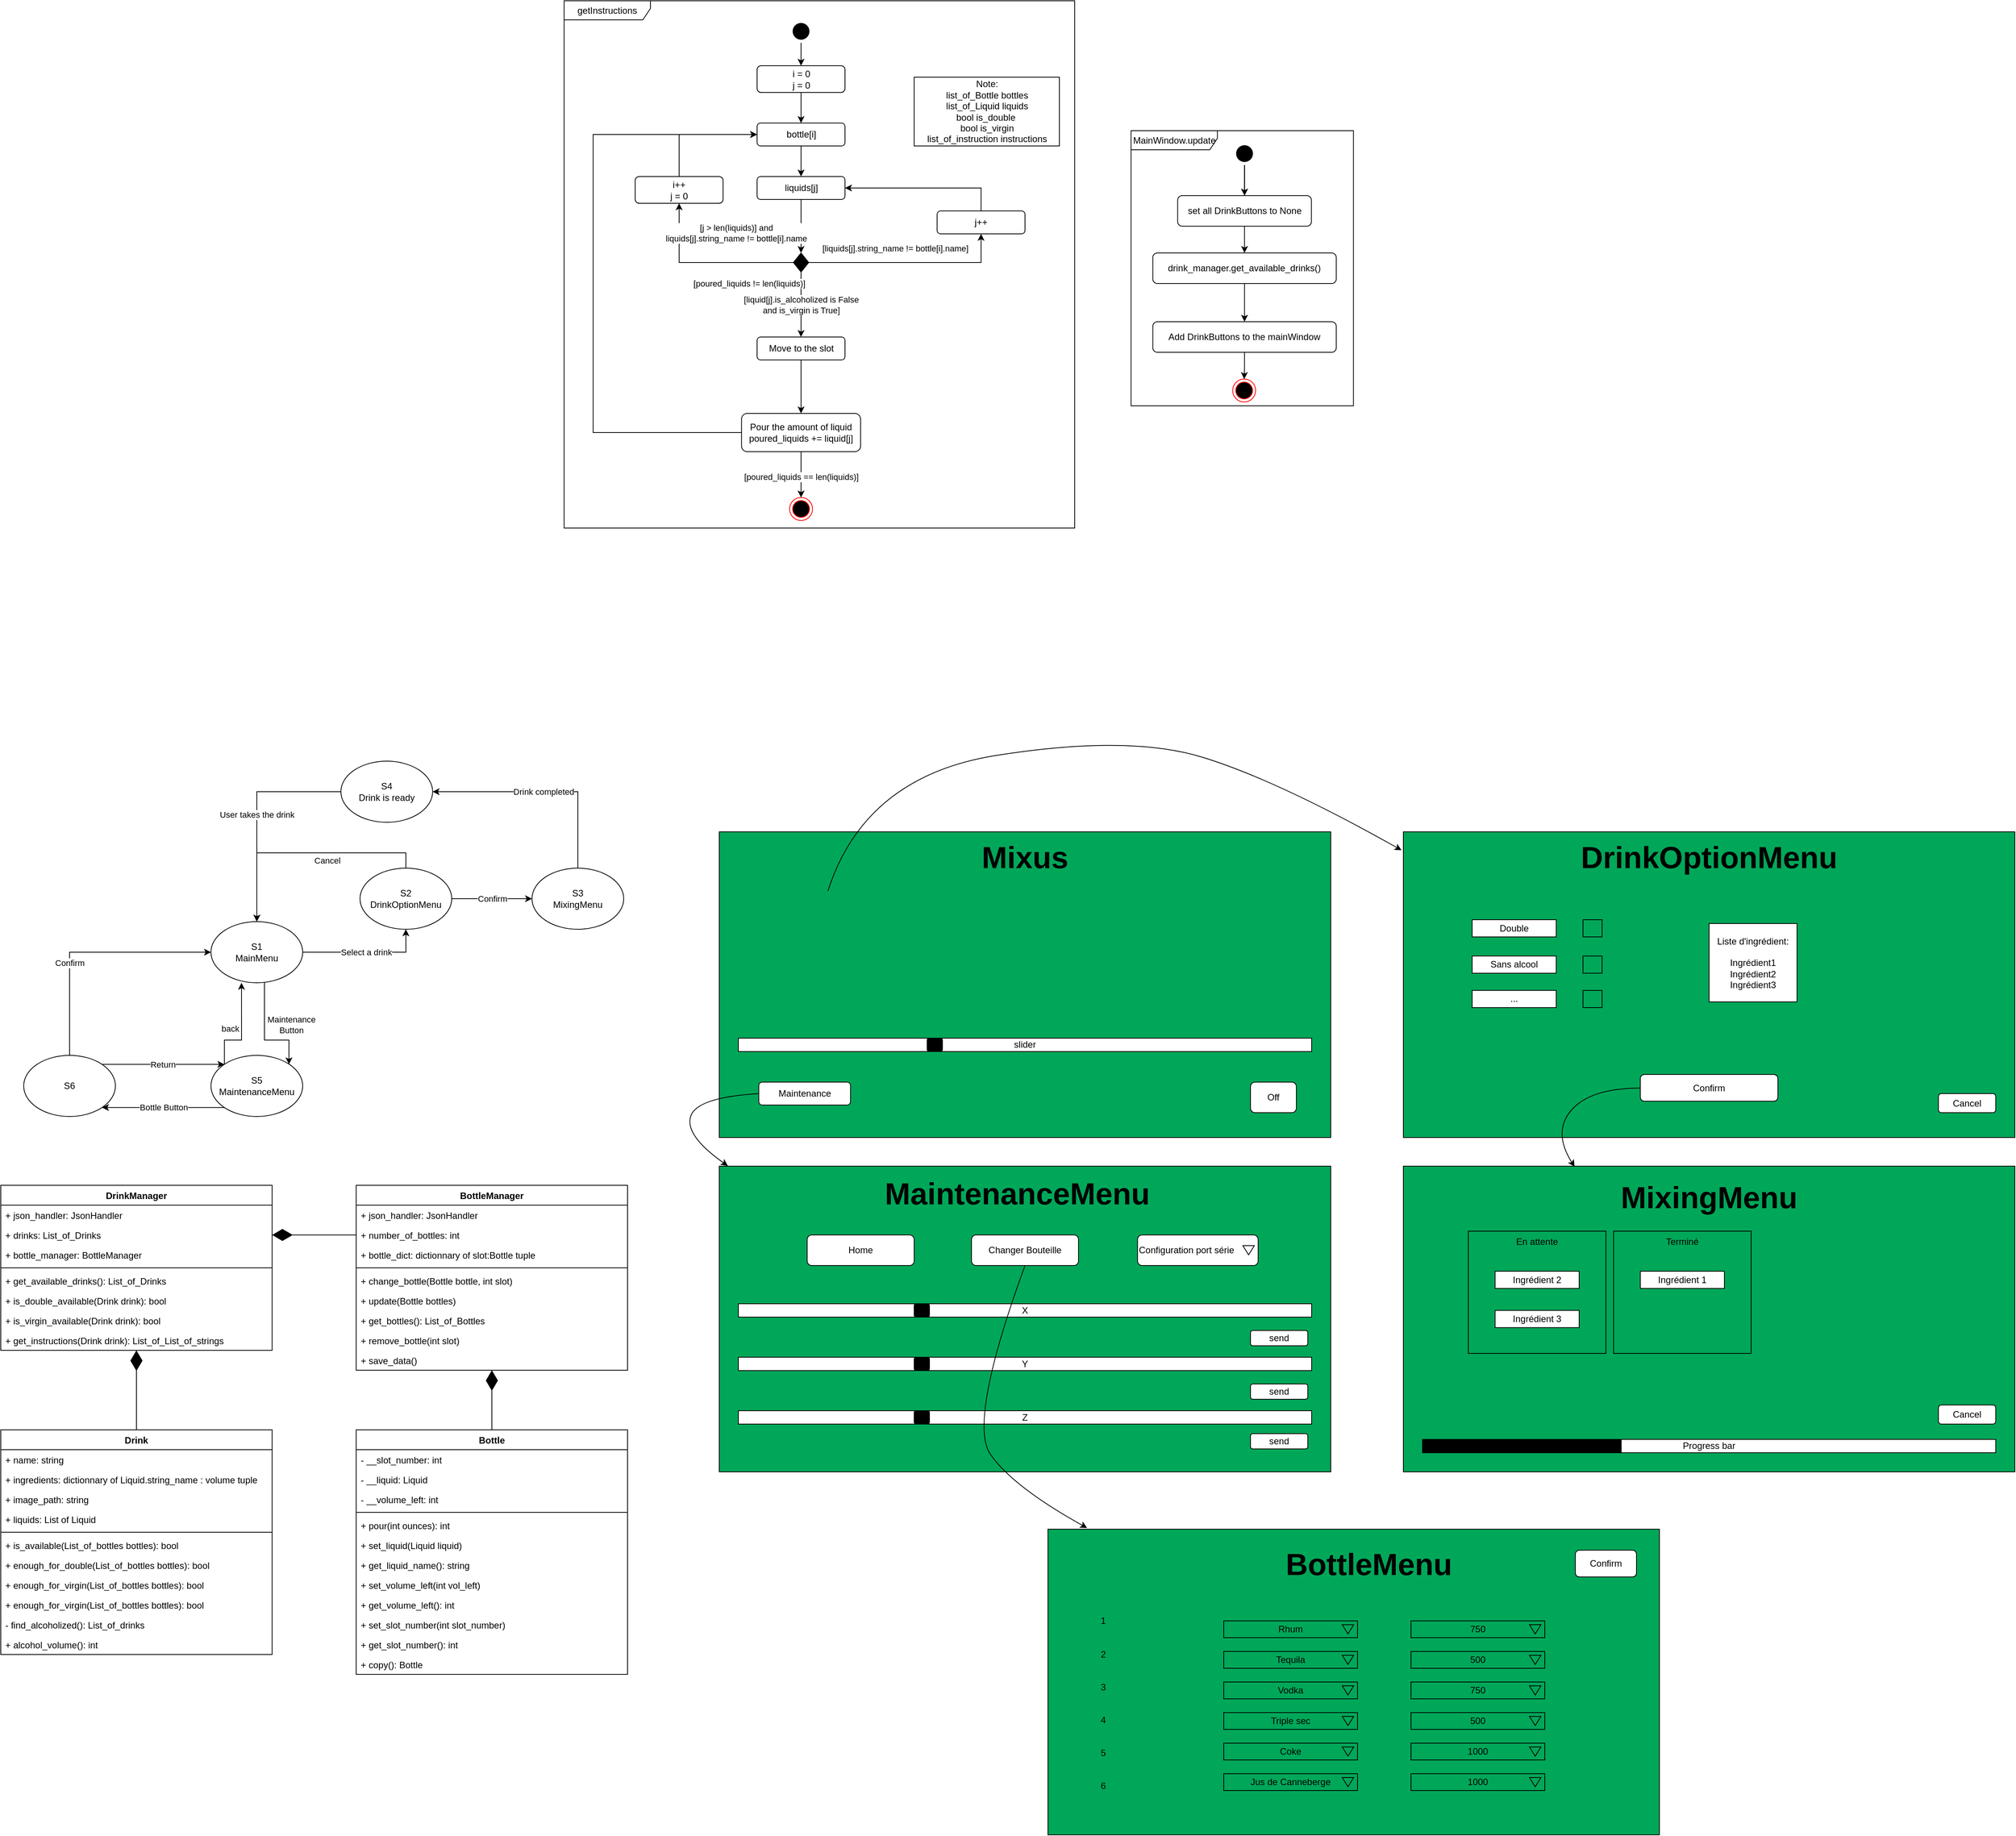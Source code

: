 <mxfile version="14.1.8" type="device"><diagram id="DdjFCeMAp3rV9bi4QvqV" name="Page-1"><mxGraphModel dx="985" dy="1538" grid="1" gridSize="5" guides="1" tooltips="1" connect="1" arrows="1" fold="1" page="0" pageScale="1" pageWidth="827" pageHeight="1169" math="0" shadow="0"><root><mxCell id="0"/><mxCell id="1" parent="0"/><mxCell id="xV2W7lG8028SIyx-hJ3K-1" value="MainWindow.update" style="shape=umlFrame;whiteSpace=wrap;html=1;fillColor=#FFFFFF;width=113;height=25;" parent="1" vertex="1"><mxGeometry x="1233.71" y="-705" width="291" height="360" as="geometry"/></mxCell><mxCell id="XocO_iuWVA6GOnWeaHTa-4" value="Select a drink" style="edgeStyle=orthogonalEdgeStyle;rounded=0;orthogonalLoop=1;jettySize=auto;html=1;entryX=0.5;entryY=1;entryDx=0;entryDy=0;" parent="1" source="XocO_iuWVA6GOnWeaHTa-2" target="XocO_iuWVA6GOnWeaHTa-3" edge="1"><mxGeometry relative="1" as="geometry"/></mxCell><mxCell id="XocO_iuWVA6GOnWeaHTa-13" value="Maintenance&lt;br&gt;Button" style="edgeStyle=orthogonalEdgeStyle;rounded=0;orthogonalLoop=1;jettySize=auto;html=1;entryX=1;entryY=0;entryDx=0;entryDy=0;" parent="1" source="XocO_iuWVA6GOnWeaHTa-2" target="XocO_iuWVA6GOnWeaHTa-12" edge="1"><mxGeometry x="0.54" y="20" relative="1" as="geometry"><mxPoint x="-17" y="-20" as="offset"/><Array as="points"><mxPoint x="100" y="485"/><mxPoint x="132" y="485"/><mxPoint x="132" y="517"/></Array></mxGeometry></mxCell><mxCell id="XocO_iuWVA6GOnWeaHTa-2" value="S1&lt;br&gt;MainMenu" style="ellipse;whiteSpace=wrap;html=1;" parent="1" vertex="1"><mxGeometry x="30" y="330" width="120" height="80" as="geometry"/></mxCell><mxCell id="XocO_iuWVA6GOnWeaHTa-6" value="Cancel" style="edgeStyle=orthogonalEdgeStyle;rounded=0;orthogonalLoop=1;jettySize=auto;html=1;exitX=0.5;exitY=0;exitDx=0;exitDy=0;entryX=0.5;entryY=0;entryDx=0;entryDy=0;" parent="1" source="XocO_iuWVA6GOnWeaHTa-3" target="XocO_iuWVA6GOnWeaHTa-2" edge="1"><mxGeometry x="-0.189" y="10" relative="1" as="geometry"><mxPoint x="480" y="130" as="targetPoint"/><mxPoint as="offset"/></mxGeometry></mxCell><mxCell id="XocO_iuWVA6GOnWeaHTa-8" value="Confirm" style="edgeStyle=orthogonalEdgeStyle;rounded=0;orthogonalLoop=1;jettySize=auto;html=1;entryX=0;entryY=0.5;entryDx=0;entryDy=0;" parent="1" source="XocO_iuWVA6GOnWeaHTa-3" target="XocO_iuWVA6GOnWeaHTa-7" edge="1"><mxGeometry relative="1" as="geometry"/></mxCell><mxCell id="XocO_iuWVA6GOnWeaHTa-3" value="S2&lt;br&gt;DrinkOptionMenu" style="ellipse;whiteSpace=wrap;html=1;" parent="1" vertex="1"><mxGeometry x="225" y="260" width="120" height="80" as="geometry"/></mxCell><mxCell id="XocO_iuWVA6GOnWeaHTa-11" value="Drink completed" style="edgeStyle=orthogonalEdgeStyle;rounded=0;orthogonalLoop=1;jettySize=auto;html=1;entryX=1;entryY=0.5;entryDx=0;entryDy=0;exitX=0.5;exitY=0;exitDx=0;exitDy=0;" parent="1" source="XocO_iuWVA6GOnWeaHTa-7" target="XocO_iuWVA6GOnWeaHTa-10" edge="1"><mxGeometry relative="1" as="geometry"/></mxCell><mxCell id="XocO_iuWVA6GOnWeaHTa-7" value="S3&lt;br&gt;MixingMenu" style="ellipse;whiteSpace=wrap;html=1;" parent="1" vertex="1"><mxGeometry x="450" y="260" width="120" height="80" as="geometry"/></mxCell><mxCell id="XocO_iuWVA6GOnWeaHTa-14" value="User takes the drink" style="edgeStyle=orthogonalEdgeStyle;rounded=0;orthogonalLoop=1;jettySize=auto;html=1;entryX=0.5;entryY=0;entryDx=0;entryDy=0;" parent="1" source="XocO_iuWVA6GOnWeaHTa-10" target="XocO_iuWVA6GOnWeaHTa-2" edge="1"><mxGeometry relative="1" as="geometry"/></mxCell><mxCell id="XocO_iuWVA6GOnWeaHTa-10" value="S4&lt;br&gt;Drink is ready" style="ellipse;whiteSpace=wrap;html=1;" parent="1" vertex="1"><mxGeometry x="200" y="120" width="120" height="80" as="geometry"/></mxCell><mxCell id="Gi8l3snkWx3Z7n_YmUuE-4" value="back" style="edgeStyle=orthogonalEdgeStyle;rounded=0;orthogonalLoop=1;jettySize=auto;html=1;entryX=0.333;entryY=1;entryDx=0;entryDy=0;entryPerimeter=0;exitX=0;exitY=0;exitDx=0;exitDy=0;" parent="1" source="XocO_iuWVA6GOnWeaHTa-12" target="XocO_iuWVA6GOnWeaHTa-2" edge="1"><mxGeometry x="0.071" y="15" relative="1" as="geometry"><Array as="points"><mxPoint x="48" y="485"/><mxPoint x="70" y="485"/></Array><mxPoint as="offset"/></mxGeometry></mxCell><mxCell id="J68bdyxnM7h4bz6V5xaD-9" value="Bottle Button" style="edgeStyle=orthogonalEdgeStyle;rounded=0;orthogonalLoop=1;jettySize=auto;html=1;exitX=0;exitY=1;exitDx=0;exitDy=0;entryX=1;entryY=1;entryDx=0;entryDy=0;" parent="1" source="XocO_iuWVA6GOnWeaHTa-12" target="J68bdyxnM7h4bz6V5xaD-8" edge="1"><mxGeometry relative="1" as="geometry"/></mxCell><mxCell id="XocO_iuWVA6GOnWeaHTa-12" value="S5&lt;br&gt;MaintenanceMenu" style="ellipse;whiteSpace=wrap;html=1;" parent="1" vertex="1"><mxGeometry x="30" y="505" width="120" height="80" as="geometry"/></mxCell><mxCell id="Gi8l3snkWx3Z7n_YmUuE-7" value="" style="rounded=0;whiteSpace=wrap;html=1;labelBackgroundColor=#01A759;fillColor=#01A759;" parent="1" vertex="1"><mxGeometry x="695" y="212.5" width="800" height="400" as="geometry"/></mxCell><mxCell id="Gi8l3snkWx3Z7n_YmUuE-9" value="slider" style="rounded=0;whiteSpace=wrap;html=1;" parent="1" vertex="1"><mxGeometry x="720" y="482.5" width="750" height="17.5" as="geometry"/></mxCell><mxCell id="Gi8l3snkWx3Z7n_YmUuE-17" value="Maintenance&lt;span style=&quot;color: rgba(0 , 0 , 0 , 0) ; font-family: monospace ; font-size: 0px&quot;&gt;%3CmxGraphModel%3E%3Croot%3E%3CmxCell%20id%3D%220%22%2F%3E%3CmxCell%20id%3D%221%22%20parent%3D%220%22%2F%3E%3CmxCell%20id%3D%222%22%20value%3D%22drink1%22%20style%3D%22rounded%3D1%3BwhiteSpace%3Dwrap%3Bhtml%3D1%3B%22%20vertex%3D%221%22%20parent%3D%221%22%3E%3CmxGeometry%20x%3D%22980%22%20y%3D%22330%22%20width%3D%22140%22%20height%3D%2280%22%20as%3D%22geometry%22%2F%3E%3C%2FmxCell%3E%3C%2Froot%3E%3C%2FmxGraphModel%3E&lt;/span&gt;" style="rounded=1;whiteSpace=wrap;html=1;" parent="1" vertex="1"><mxGeometry x="746.72" y="540" width="120" height="30" as="geometry"/></mxCell><mxCell id="Gi8l3snkWx3Z7n_YmUuE-18" value="Off" style="rounded=1;whiteSpace=wrap;html=1;" parent="1" vertex="1"><mxGeometry x="1390" y="540" width="60" height="40" as="geometry"/></mxCell><mxCell id="Gi8l3snkWx3Z7n_YmUuE-21" value="Mixus" style="text;html=1;strokeColor=none;fillColor=none;align=center;verticalAlign=middle;whiteSpace=wrap;rounded=0;strokeWidth=1;fontSize=40;fontStyle=1" parent="1" vertex="1"><mxGeometry x="830" y="220" width="530" height="50" as="geometry"/></mxCell><mxCell id="Gi8l3snkWx3Z7n_YmUuE-26" value="" style="shape=image;verticalLabelPosition=bottom;labelBackgroundColor=#ffffff;verticalAlign=top;aspect=fixed;imageAspect=0;image=https://freepngimg.com/thumb/drinks/1-2-drink-png-12.png;" parent="1" vertex="1"><mxGeometry x="753.28" y="290" width="113.44" height="170" as="geometry"/></mxCell><mxCell id="Gi8l3snkWx3Z7n_YmUuE-33" value="" style="shape=image;verticalLabelPosition=bottom;labelBackgroundColor=#ffffff;verticalAlign=top;aspect=fixed;imageAspect=0;image=https://i.pinimg.com/originals/99/38/69/99386945bb7208f7a14faf4ddf5083be.png;" parent="1" vertex="1"><mxGeometry x="1345" y="302.95" width="69" height="144.1" as="geometry"/></mxCell><mxCell id="Gi8l3snkWx3Z7n_YmUuE-34" value="" style="rounded=1;whiteSpace=wrap;html=1;labelBackgroundColor=#ffffff;strokeWidth=1;gradientColor=none;fontSize=40;fillColor=#000000;" parent="1" vertex="1"><mxGeometry x="967" y="482.5" width="20" height="17.5" as="geometry"/></mxCell><mxCell id="Gi8l3snkWx3Z7n_YmUuE-35" value="" style="rounded=0;whiteSpace=wrap;html=1;labelBackgroundColor=#01A759;fillColor=#01A759;" parent="1" vertex="1"><mxGeometry x="695" y="650" width="800" height="400" as="geometry"/></mxCell><mxCell id="Gi8l3snkWx3Z7n_YmUuE-38" value="MaintenanceMenu" style="text;html=1;strokeColor=none;fillColor=none;align=center;verticalAlign=middle;whiteSpace=wrap;rounded=0;strokeWidth=1;fontSize=40;fontStyle=1" parent="1" vertex="1"><mxGeometry x="820" y="660" width="530" height="50" as="geometry"/></mxCell><mxCell id="Gi8l3snkWx3Z7n_YmUuE-40" value="Home" style="rounded=1;whiteSpace=wrap;html=1;" parent="1" vertex="1"><mxGeometry x="810" y="740" width="140" height="40" as="geometry"/></mxCell><mxCell id="Gi8l3snkWx3Z7n_YmUuE-41" value="X" style="rounded=0;whiteSpace=wrap;html=1;" parent="1" vertex="1"><mxGeometry x="720" y="830" width="750" height="17.5" as="geometry"/></mxCell><mxCell id="Gi8l3snkWx3Z7n_YmUuE-42" value="" style="rounded=1;whiteSpace=wrap;html=1;labelBackgroundColor=#ffffff;strokeWidth=1;gradientColor=none;fontSize=40;fillColor=#000000;" parent="1" vertex="1"><mxGeometry x="950" y="830" width="20" height="17.5" as="geometry"/></mxCell><mxCell id="Gi8l3snkWx3Z7n_YmUuE-43" value="Y" style="rounded=0;whiteSpace=wrap;html=1;" parent="1" vertex="1"><mxGeometry x="720" y="900" width="750" height="17.5" as="geometry"/></mxCell><mxCell id="Gi8l3snkWx3Z7n_YmUuE-44" value="" style="rounded=1;whiteSpace=wrap;html=1;labelBackgroundColor=#ffffff;strokeWidth=1;gradientColor=none;fontSize=40;fillColor=#000000;" parent="1" vertex="1"><mxGeometry x="950" y="900" width="20" height="17.5" as="geometry"/></mxCell><mxCell id="Gi8l3snkWx3Z7n_YmUuE-45" value="Z" style="rounded=0;whiteSpace=wrap;html=1;" parent="1" vertex="1"><mxGeometry x="720" y="970" width="750" height="17.5" as="geometry"/></mxCell><mxCell id="Gi8l3snkWx3Z7n_YmUuE-46" value="" style="rounded=1;whiteSpace=wrap;html=1;labelBackgroundColor=#ffffff;strokeWidth=1;gradientColor=none;fontSize=40;fillColor=#000000;" parent="1" vertex="1"><mxGeometry x="950" y="970" width="20" height="17.5" as="geometry"/></mxCell><mxCell id="Gi8l3snkWx3Z7n_YmUuE-47" value="send" style="rounded=1;whiteSpace=wrap;html=1;" parent="1" vertex="1"><mxGeometry x="1390" y="1000" width="75" height="20" as="geometry"/></mxCell><mxCell id="Gi8l3snkWx3Z7n_YmUuE-51" value="" style="shape=image;verticalLabelPosition=bottom;labelBackgroundColor=#ffffff;verticalAlign=top;aspect=fixed;imageAspect=0;image=https://image.flaticon.com/icons/png/512/0/340.png;" parent="1" vertex="1"><mxGeometry x="720" y="665" width="40" height="40" as="geometry"/></mxCell><mxCell id="Gi8l3snkWx3Z7n_YmUuE-52" value="" style="rounded=0;whiteSpace=wrap;html=1;labelBackgroundColor=#01A759;fillColor=#01A759;" parent="1" vertex="1"><mxGeometry x="1590" y="650" width="800" height="400" as="geometry"/></mxCell><mxCell id="Gi8l3snkWx3Z7n_YmUuE-53" value="Progress bar" style="rounded=0;whiteSpace=wrap;html=1;" parent="1" vertex="1"><mxGeometry x="1615" y="1007.5" width="750" height="17.5" as="geometry"/></mxCell><mxCell id="Gi8l3snkWx3Z7n_YmUuE-54" value="" style="rounded=1;whiteSpace=wrap;html=1;labelBackgroundColor=#ffffff;strokeWidth=1;gradientColor=none;fontSize=40;fillColor=#000000;arcSize=0;" parent="1" vertex="1"><mxGeometry x="1615" y="1007.5" width="260" height="17.5" as="geometry"/></mxCell><mxCell id="Gi8l3snkWx3Z7n_YmUuE-55" value="" style="shape=image;verticalLabelPosition=bottom;labelBackgroundColor=#ffffff;verticalAlign=top;aspect=fixed;imageAspect=0;image=https://lh3.googleusercontent.com/proxy/RHx_IoAX53tr7tTKwrMQObx0CcQE98cxI2MOA1ildgWdweIG4NhsZdP1MQ-Y9sGJyfgoqo7Je_MJXzxviAG0fLsbgaW8miOBzsj356iYwA;" parent="1" vertex="1"><mxGeometry x="2145.59" y="740" width="157.85" height="156" as="geometry"/></mxCell><mxCell id="Gi8l3snkWx3Z7n_YmUuE-56" value="" style="rounded=0;whiteSpace=wrap;html=1;labelBackgroundColor=#01A759;fillColor=#01A759;" parent="1" vertex="1"><mxGeometry x="1590" y="212.5" width="800" height="400" as="geometry"/></mxCell><mxCell id="Gi8l3snkWx3Z7n_YmUuE-57" value="DrinkOptionMenu" style="text;html=1;strokeColor=none;fillColor=none;align=center;verticalAlign=middle;whiteSpace=wrap;rounded=0;strokeWidth=1;fontSize=40;fontStyle=1" parent="1" vertex="1"><mxGeometry x="1725" y="220" width="530" height="50" as="geometry"/></mxCell><mxCell id="Gi8l3snkWx3Z7n_YmUuE-58" value="" style="shape=image;verticalLabelPosition=bottom;labelBackgroundColor=#ffffff;verticalAlign=top;aspect=fixed;imageAspect=0;image=https://freepngimg.com/thumb/drinks/1-2-drink-png-12.png;" parent="1" vertex="1"><mxGeometry x="2190" y="295" width="113.44" height="170" as="geometry"/></mxCell><mxCell id="Gi8l3snkWx3Z7n_YmUuE-60" value="Double" style="rounded=0;whiteSpace=wrap;html=1;labelBackgroundColor=#ffffff;strokeWidth=1;fillColor=#ffffff;gradientColor=none;fontSize=12;fontColor=#000000;" parent="1" vertex="1"><mxGeometry x="1680" y="327.5" width="110" height="22.5" as="geometry"/></mxCell><mxCell id="Gi8l3snkWx3Z7n_YmUuE-63" value="" style="rounded=0;whiteSpace=wrap;html=1;labelBackgroundColor=#ffffff;strokeWidth=1;fillColor=none;gradientColor=none;fontSize=12;fontColor=#000000;" parent="1" vertex="1"><mxGeometry x="1825" y="327.5" width="25" height="22.5" as="geometry"/></mxCell><mxCell id="Gi8l3snkWx3Z7n_YmUuE-67" value="" style="shape=image;verticalLabelPosition=bottom;labelBackgroundColor=#ffffff;verticalAlign=top;aspect=fixed;imageAspect=0;image=https://www.freeiconspng.com/thumbs/checkmark-png/black-checkmark-png-4.png;" parent="1" vertex="1"><mxGeometry x="1822.03" y="320" width="37.97" height="35" as="geometry"/></mxCell><mxCell id="Gi8l3snkWx3Z7n_YmUuE-68" value="Sans alcool" style="rounded=0;whiteSpace=wrap;html=1;labelBackgroundColor=#ffffff;strokeWidth=1;fillColor=#ffffff;gradientColor=none;fontSize=12;fontColor=#000000;" parent="1" vertex="1"><mxGeometry x="1680" y="375" width="110" height="22.5" as="geometry"/></mxCell><mxCell id="Gi8l3snkWx3Z7n_YmUuE-71" value="" style="rounded=0;whiteSpace=wrap;html=1;labelBackgroundColor=#ffffff;strokeWidth=1;fillColor=none;gradientColor=none;fontSize=12;fontColor=#000000;" parent="1" vertex="1"><mxGeometry x="1825" y="375" width="25" height="22.5" as="geometry"/></mxCell><mxCell id="Gi8l3snkWx3Z7n_YmUuE-72" value="Confirm" style="rounded=1;whiteSpace=wrap;html=1;labelBackgroundColor=#ffffff;strokeWidth=1;gradientColor=none;fontSize=12;fontColor=#000000;" parent="1" vertex="1"><mxGeometry x="1900" y="530" width="180" height="35" as="geometry"/></mxCell><mxCell id="Gi8l3snkWx3Z7n_YmUuE-73" value="send" style="rounded=1;whiteSpace=wrap;html=1;" parent="1" vertex="1"><mxGeometry x="1390" y="935" width="75" height="20" as="geometry"/></mxCell><mxCell id="Gi8l3snkWx3Z7n_YmUuE-74" value="send" style="rounded=1;whiteSpace=wrap;html=1;" parent="1" vertex="1"><mxGeometry x="1390" y="865" width="75" height="20" as="geometry"/></mxCell><mxCell id="Gi8l3snkWx3Z7n_YmUuE-75" value="..." style="rounded=0;whiteSpace=wrap;html=1;labelBackgroundColor=#ffffff;strokeWidth=1;fillColor=#ffffff;gradientColor=none;fontSize=12;fontColor=#000000;" parent="1" vertex="1"><mxGeometry x="1680" y="420" width="110" height="22.5" as="geometry"/></mxCell><mxCell id="Gi8l3snkWx3Z7n_YmUuE-76" value="" style="rounded=0;whiteSpace=wrap;html=1;labelBackgroundColor=#ffffff;strokeWidth=1;fillColor=none;gradientColor=none;fontSize=12;fontColor=#000000;" parent="1" vertex="1"><mxGeometry x="1825" y="420" width="25" height="22.5" as="geometry"/></mxCell><mxCell id="Gi8l3snkWx3Z7n_YmUuE-82" value="Liste d'ingrédient:&lt;br&gt;&lt;br&gt;Ingrédient1&lt;br&gt;Ingrédient2&lt;br&gt;Ingrédient3" style="rounded=0;whiteSpace=wrap;html=1;labelBackgroundColor=#ffffff;strokeWidth=1;fillColor=#ffffff;gradientColor=none;fontSize=12;fontColor=#000000;" parent="1" vertex="1"><mxGeometry x="1990" y="332.5" width="115" height="102.5" as="geometry"/></mxCell><mxCell id="Gi8l3snkWx3Z7n_YmUuE-83" value="En attente" style="rounded=0;whiteSpace=wrap;html=1;labelBackgroundColor=none;strokeWidth=1;gradientColor=none;fontSize=12;fontColor=#000000;fillColor=none;verticalAlign=top;" parent="1" vertex="1"><mxGeometry x="1675" y="735" width="180" height="160" as="geometry"/></mxCell><mxCell id="Gi8l3snkWx3Z7n_YmUuE-79" value="Ingrédient 3" style="rounded=0;whiteSpace=wrap;html=1;labelBackgroundColor=#ffffff;strokeWidth=1;fillColor=#ffffff;gradientColor=none;fontSize=12;fontColor=#000000;" parent="1" vertex="1"><mxGeometry x="1710" y="838.75" width="110" height="22.5" as="geometry"/></mxCell><mxCell id="Gi8l3snkWx3Z7n_YmUuE-78" value="Ingrédient 2" style="rounded=0;whiteSpace=wrap;html=1;labelBackgroundColor=#ffffff;strokeWidth=1;fillColor=#ffffff;gradientColor=none;fontSize=12;fontColor=#000000;" parent="1" vertex="1"><mxGeometry x="1710" y="787.5" width="110" height="22.5" as="geometry"/></mxCell><mxCell id="Gi8l3snkWx3Z7n_YmUuE-84" value="Terminé" style="rounded=0;whiteSpace=wrap;html=1;labelBackgroundColor=none;strokeWidth=1;gradientColor=none;fontSize=12;fontColor=#000000;fillColor=none;verticalAlign=top;" parent="1" vertex="1"><mxGeometry x="1865" y="735" width="180" height="160" as="geometry"/></mxCell><mxCell id="Gi8l3snkWx3Z7n_YmUuE-77" value="Ingrédient 1" style="rounded=0;whiteSpace=wrap;html=1;labelBackgroundColor=#ffffff;strokeWidth=1;fillColor=#ffffff;gradientColor=none;fontSize=12;fontColor=#000000;" parent="1" vertex="1"><mxGeometry x="1900" y="787.5" width="110" height="22.5" as="geometry"/></mxCell><mxCell id="Gi8l3snkWx3Z7n_YmUuE-85" value="" style="curved=1;endArrow=classic;html=1;fontSize=12;fontColor=#000000;exitX=0;exitY=0.5;exitDx=0;exitDy=0;entryX=0.014;entryY=-0.001;entryDx=0;entryDy=0;entryPerimeter=0;" parent="1" source="Gi8l3snkWx3Z7n_YmUuE-17" target="Gi8l3snkWx3Z7n_YmUuE-35" edge="1"><mxGeometry width="50" height="50" relative="1" as="geometry"><mxPoint x="650" y="555" as="sourcePoint"/><mxPoint x="680" y="645" as="targetPoint"/><Array as="points"><mxPoint x="665" y="560"/><mxPoint x="650" y="610"/></Array></mxGeometry></mxCell><mxCell id="Gi8l3snkWx3Z7n_YmUuE-86" value="" style="curved=1;endArrow=classic;html=1;fontSize=12;fontColor=#000000;entryX=-0.003;entryY=0.06;entryDx=0;entryDy=0;entryPerimeter=0;" parent="1" source="Gi8l3snkWx3Z7n_YmUuE-26" target="Gi8l3snkWx3Z7n_YmUuE-56" edge="1"><mxGeometry width="50" height="50" relative="1" as="geometry"><mxPoint x="936.72" y="90" as="sourcePoint"/><mxPoint x="896.2" y="184.6" as="targetPoint"/><Array as="points"><mxPoint x="885" y="140"/><mxPoint x="1230" y="85"/><mxPoint x="1425" y="145"/></Array></mxGeometry></mxCell><mxCell id="Gi8l3snkWx3Z7n_YmUuE-88" value="" style="curved=1;endArrow=classic;html=1;fontSize=12;fontColor=#000000;entryX=0.28;entryY=0.002;entryDx=0;entryDy=0;entryPerimeter=0;" parent="1" source="Gi8l3snkWx3Z7n_YmUuE-72" target="Gi8l3snkWx3Z7n_YmUuE-52" edge="1"><mxGeometry width="50" height="50" relative="1" as="geometry"><mxPoint x="1850" y="550" as="sourcePoint"/><mxPoint x="1809.48" y="644.6" as="targetPoint"/><Array as="points"><mxPoint x="1835" y="548"/><mxPoint x="1785" y="605"/></Array></mxGeometry></mxCell><mxCell id="Gi8l3snkWx3Z7n_YmUuE-89" value="Cancel" style="rounded=1;whiteSpace=wrap;html=1;" parent="1" vertex="1"><mxGeometry x="2290" y="962.5" width="75" height="25" as="geometry"/></mxCell><mxCell id="Gi8l3snkWx3Z7n_YmUuE-90" value="Cancel" style="rounded=1;whiteSpace=wrap;html=1;" parent="1" vertex="1"><mxGeometry x="2290" y="555" width="75" height="25" as="geometry"/></mxCell><mxCell id="Gi8l3snkWx3Z7n_YmUuE-93" value="MixingMenu" style="text;html=1;strokeColor=none;fillColor=none;align=center;verticalAlign=middle;whiteSpace=wrap;rounded=0;strokeWidth=1;fontSize=40;fontStyle=1" parent="1" vertex="1"><mxGeometry x="1725" y="665" width="530" height="50" as="geometry"/></mxCell><mxCell id="kaSk06H5nNc8Iv89YU51-1" value="" style="shape=image;verticalLabelPosition=bottom;labelBackgroundColor=#ffffff;verticalAlign=top;aspect=fixed;imageAspect=0;image=https://freepngimg.com/thumb/drinks/1-2-drink-png-12.png;" parent="1" vertex="1"><mxGeometry x="2182" y="722" width="113.44" height="170" as="geometry"/></mxCell><mxCell id="r-SKEE7a5boOal8u3amo-2" value="Changer Bouteille" style="rounded=1;whiteSpace=wrap;html=1;" parent="1" vertex="1"><mxGeometry x="1025" y="740" width="140" height="40" as="geometry"/></mxCell><mxCell id="wBS5z_MvkK_i60ruI-JT-1" value="" style="rounded=0;whiteSpace=wrap;html=1;labelBackgroundColor=#01A759;fillColor=#01A759;" parent="1" vertex="1"><mxGeometry x="1125" y="1125" width="800" height="400" as="geometry"/></mxCell><mxCell id="wBS5z_MvkK_i60ruI-JT-2" value="BottleMenu" style="text;html=1;strokeColor=none;fillColor=none;align=center;verticalAlign=middle;whiteSpace=wrap;rounded=0;strokeWidth=1;fontSize=40;fontStyle=1" parent="1" vertex="1"><mxGeometry x="1280" y="1145" width="530" height="50" as="geometry"/></mxCell><mxCell id="J68bdyxnM7h4bz6V5xaD-1" value="Drink" style="swimlane;fontStyle=1;align=center;verticalAlign=top;childLayout=stackLayout;horizontal=1;startSize=26;horizontalStack=0;resizeParent=1;resizeParentMax=0;resizeLast=0;collapsible=1;marginBottom=0;" parent="1" vertex="1"><mxGeometry x="-245" y="995" width="355" height="294" as="geometry"/></mxCell><mxCell id="J68bdyxnM7h4bz6V5xaD-2" value="+ name: string" style="text;strokeColor=none;fillColor=none;align=left;verticalAlign=top;spacingLeft=4;spacingRight=4;overflow=hidden;rotatable=0;points=[[0,0.5],[1,0.5]];portConstraint=eastwest;" parent="J68bdyxnM7h4bz6V5xaD-1" vertex="1"><mxGeometry y="26" width="355" height="26" as="geometry"/></mxCell><mxCell id="J68bdyxnM7h4bz6V5xaD-5" value="+ ingredients: dictionnary of Liquid.string_name : volume tuple" style="text;strokeColor=none;fillColor=none;align=left;verticalAlign=top;spacingLeft=4;spacingRight=4;overflow=hidden;rotatable=0;points=[[0,0.5],[1,0.5]];portConstraint=eastwest;" parent="J68bdyxnM7h4bz6V5xaD-1" vertex="1"><mxGeometry y="52" width="355" height="26" as="geometry"/></mxCell><mxCell id="J68bdyxnM7h4bz6V5xaD-6" value="+ image_path: string" style="text;strokeColor=none;fillColor=none;align=left;verticalAlign=top;spacingLeft=4;spacingRight=4;overflow=hidden;rotatable=0;points=[[0,0.5],[1,0.5]];portConstraint=eastwest;" parent="J68bdyxnM7h4bz6V5xaD-1" vertex="1"><mxGeometry y="78" width="355" height="26" as="geometry"/></mxCell><mxCell id="J68bdyxnM7h4bz6V5xaD-20" value="+ liquids: List of Liquid" style="text;strokeColor=none;fillColor=none;align=left;verticalAlign=top;spacingLeft=4;spacingRight=4;overflow=hidden;rotatable=0;points=[[0,0.5],[1,0.5]];portConstraint=eastwest;" parent="J68bdyxnM7h4bz6V5xaD-1" vertex="1"><mxGeometry y="104" width="355" height="26" as="geometry"/></mxCell><mxCell id="J68bdyxnM7h4bz6V5xaD-3" value="" style="line;strokeWidth=1;fillColor=none;align=left;verticalAlign=middle;spacingTop=-1;spacingLeft=3;spacingRight=3;rotatable=0;labelPosition=right;points=[];portConstraint=eastwest;" parent="J68bdyxnM7h4bz6V5xaD-1" vertex="1"><mxGeometry y="130" width="355" height="8" as="geometry"/></mxCell><mxCell id="J68bdyxnM7h4bz6V5xaD-4" value="+ is_available(List_of_bottles bottles): bool" style="text;strokeColor=none;fillColor=none;align=left;verticalAlign=top;spacingLeft=4;spacingRight=4;overflow=hidden;rotatable=0;points=[[0,0.5],[1,0.5]];portConstraint=eastwest;" parent="J68bdyxnM7h4bz6V5xaD-1" vertex="1"><mxGeometry y="138" width="355" height="26" as="geometry"/></mxCell><mxCell id="J68bdyxnM7h4bz6V5xaD-14" value="+ enough_for_double(List_of_bottles bottles): bool" style="text;strokeColor=none;fillColor=none;align=left;verticalAlign=top;spacingLeft=4;spacingRight=4;overflow=hidden;rotatable=0;points=[[0,0.5],[1,0.5]];portConstraint=eastwest;" parent="J68bdyxnM7h4bz6V5xaD-1" vertex="1"><mxGeometry y="164" width="355" height="26" as="geometry"/></mxCell><mxCell id="J68bdyxnM7h4bz6V5xaD-15" value="+ enough_for_virgin(List_of_bottles bottles): bool" style="text;strokeColor=none;fillColor=none;align=left;verticalAlign=top;spacingLeft=4;spacingRight=4;overflow=hidden;rotatable=0;points=[[0,0.5],[1,0.5]];portConstraint=eastwest;" parent="J68bdyxnM7h4bz6V5xaD-1" vertex="1"><mxGeometry y="190" width="355" height="26" as="geometry"/></mxCell><mxCell id="J68bdyxnM7h4bz6V5xaD-16" value="+ enough_for_virgin(List_of_bottles bottles): bool" style="text;strokeColor=none;fillColor=none;align=left;verticalAlign=top;spacingLeft=4;spacingRight=4;overflow=hidden;rotatable=0;points=[[0,0.5],[1,0.5]];portConstraint=eastwest;" parent="J68bdyxnM7h4bz6V5xaD-1" vertex="1"><mxGeometry y="216" width="355" height="26" as="geometry"/></mxCell><mxCell id="J68bdyxnM7h4bz6V5xaD-17" value="- find_alcoholized(): List_of_drinks" style="text;strokeColor=none;fillColor=none;align=left;verticalAlign=top;spacingLeft=4;spacingRight=4;overflow=hidden;rotatable=0;points=[[0,0.5],[1,0.5]];portConstraint=eastwest;" parent="J68bdyxnM7h4bz6V5xaD-1" vertex="1"><mxGeometry y="242" width="355" height="26" as="geometry"/></mxCell><mxCell id="J68bdyxnM7h4bz6V5xaD-18" value="+ alcohol_volume(): int" style="text;strokeColor=none;fillColor=none;align=left;verticalAlign=top;spacingLeft=4;spacingRight=4;overflow=hidden;rotatable=0;points=[[0,0.5],[1,0.5]];portConstraint=eastwest;" parent="J68bdyxnM7h4bz6V5xaD-1" vertex="1"><mxGeometry y="268" width="355" height="26" as="geometry"/></mxCell><mxCell id="J68bdyxnM7h4bz6V5xaD-7" value="Configuration port série" style="rounded=1;whiteSpace=wrap;html=1;align=left;" parent="1" vertex="1"><mxGeometry x="1242.22" y="740" width="157.78" height="40" as="geometry"/></mxCell><mxCell id="J68bdyxnM7h4bz6V5xaD-10" style="edgeStyle=orthogonalEdgeStyle;rounded=0;orthogonalLoop=1;jettySize=auto;html=1;entryX=0;entryY=0.5;entryDx=0;entryDy=0;exitX=0.5;exitY=0;exitDx=0;exitDy=0;" parent="1" source="J68bdyxnM7h4bz6V5xaD-8" target="XocO_iuWVA6GOnWeaHTa-2" edge="1"><mxGeometry relative="1" as="geometry"/></mxCell><mxCell id="J68bdyxnM7h4bz6V5xaD-12" value="Confirm" style="edgeLabel;html=1;align=center;verticalAlign=middle;resizable=0;points=[];" parent="J68bdyxnM7h4bz6V5xaD-10" vertex="1" connectable="0"><mxGeometry x="-0.244" relative="1" as="geometry"><mxPoint as="offset"/></mxGeometry></mxCell><mxCell id="J68bdyxnM7h4bz6V5xaD-13" value="Return" style="edgeStyle=orthogonalEdgeStyle;rounded=0;orthogonalLoop=1;jettySize=auto;html=1;entryX=0;entryY=0;entryDx=0;entryDy=0;exitX=1;exitY=0;exitDx=0;exitDy=0;" parent="1" source="J68bdyxnM7h4bz6V5xaD-8" target="XocO_iuWVA6GOnWeaHTa-12" edge="1"><mxGeometry relative="1" as="geometry"/></mxCell><mxCell id="J68bdyxnM7h4bz6V5xaD-8" value="S6" style="ellipse;whiteSpace=wrap;html=1;" parent="1" vertex="1"><mxGeometry x="-215" y="505" width="120" height="80" as="geometry"/></mxCell><mxCell id="J68bdyxnM7h4bz6V5xaD-21" value="Bottle" style="swimlane;fontStyle=1;align=center;verticalAlign=top;childLayout=stackLayout;horizontal=1;startSize=26;horizontalStack=0;resizeParent=1;resizeParentMax=0;resizeLast=0;collapsible=1;marginBottom=0;" parent="1" vertex="1"><mxGeometry x="220" y="995" width="355" height="320" as="geometry"/></mxCell><mxCell id="J68bdyxnM7h4bz6V5xaD-22" value="- __slot_number: int" style="text;strokeColor=none;fillColor=none;align=left;verticalAlign=top;spacingLeft=4;spacingRight=4;overflow=hidden;rotatable=0;points=[[0,0.5],[1,0.5]];portConstraint=eastwest;" parent="J68bdyxnM7h4bz6V5xaD-21" vertex="1"><mxGeometry y="26" width="355" height="26" as="geometry"/></mxCell><mxCell id="J68bdyxnM7h4bz6V5xaD-23" value="- __liquid: Liquid" style="text;strokeColor=none;fillColor=none;align=left;verticalAlign=top;spacingLeft=4;spacingRight=4;overflow=hidden;rotatable=0;points=[[0,0.5],[1,0.5]];portConstraint=eastwest;" parent="J68bdyxnM7h4bz6V5xaD-21" vertex="1"><mxGeometry y="52" width="355" height="26" as="geometry"/></mxCell><mxCell id="J68bdyxnM7h4bz6V5xaD-24" value="- __volume_left: int" style="text;strokeColor=none;fillColor=none;align=left;verticalAlign=top;spacingLeft=4;spacingRight=4;overflow=hidden;rotatable=0;points=[[0,0.5],[1,0.5]];portConstraint=eastwest;" parent="J68bdyxnM7h4bz6V5xaD-21" vertex="1"><mxGeometry y="78" width="355" height="26" as="geometry"/></mxCell><mxCell id="J68bdyxnM7h4bz6V5xaD-26" value="" style="line;strokeWidth=1;fillColor=none;align=left;verticalAlign=middle;spacingTop=-1;spacingLeft=3;spacingRight=3;rotatable=0;labelPosition=right;points=[];portConstraint=eastwest;" parent="J68bdyxnM7h4bz6V5xaD-21" vertex="1"><mxGeometry y="104" width="355" height="8" as="geometry"/></mxCell><mxCell id="J68bdyxnM7h4bz6V5xaD-27" value="+ pour(int ounces): int" style="text;strokeColor=none;fillColor=none;align=left;verticalAlign=top;spacingLeft=4;spacingRight=4;overflow=hidden;rotatable=0;points=[[0,0.5],[1,0.5]];portConstraint=eastwest;" parent="J68bdyxnM7h4bz6V5xaD-21" vertex="1"><mxGeometry y="112" width="355" height="26" as="geometry"/></mxCell><mxCell id="J68bdyxnM7h4bz6V5xaD-28" value="+ set_liquid(Liquid liquid)" style="text;strokeColor=none;fillColor=none;align=left;verticalAlign=top;spacingLeft=4;spacingRight=4;overflow=hidden;rotatable=0;points=[[0,0.5],[1,0.5]];portConstraint=eastwest;" parent="J68bdyxnM7h4bz6V5xaD-21" vertex="1"><mxGeometry y="138" width="355" height="26" as="geometry"/></mxCell><mxCell id="J68bdyxnM7h4bz6V5xaD-29" value="+ get_liquid_name(): string" style="text;strokeColor=none;fillColor=none;align=left;verticalAlign=top;spacingLeft=4;spacingRight=4;overflow=hidden;rotatable=0;points=[[0,0.5],[1,0.5]];portConstraint=eastwest;" parent="J68bdyxnM7h4bz6V5xaD-21" vertex="1"><mxGeometry y="164" width="355" height="26" as="geometry"/></mxCell><mxCell id="J68bdyxnM7h4bz6V5xaD-30" value="+ set_volume_left(int vol_left)" style="text;strokeColor=none;fillColor=none;align=left;verticalAlign=top;spacingLeft=4;spacingRight=4;overflow=hidden;rotatable=0;points=[[0,0.5],[1,0.5]];portConstraint=eastwest;" parent="J68bdyxnM7h4bz6V5xaD-21" vertex="1"><mxGeometry y="190" width="355" height="26" as="geometry"/></mxCell><mxCell id="J68bdyxnM7h4bz6V5xaD-31" value="+ get_volume_left(): int" style="text;strokeColor=none;fillColor=none;align=left;verticalAlign=top;spacingLeft=4;spacingRight=4;overflow=hidden;rotatable=0;points=[[0,0.5],[1,0.5]];portConstraint=eastwest;" parent="J68bdyxnM7h4bz6V5xaD-21" vertex="1"><mxGeometry y="216" width="355" height="26" as="geometry"/></mxCell><mxCell id="J68bdyxnM7h4bz6V5xaD-32" value="+ set_slot_number(int slot_number)" style="text;strokeColor=none;fillColor=none;align=left;verticalAlign=top;spacingLeft=4;spacingRight=4;overflow=hidden;rotatable=0;points=[[0,0.5],[1,0.5]];portConstraint=eastwest;" parent="J68bdyxnM7h4bz6V5xaD-21" vertex="1"><mxGeometry y="242" width="355" height="26" as="geometry"/></mxCell><mxCell id="J68bdyxnM7h4bz6V5xaD-33" value="+ get_slot_number(): int " style="text;strokeColor=none;fillColor=none;align=left;verticalAlign=top;spacingLeft=4;spacingRight=4;overflow=hidden;rotatable=0;points=[[0,0.5],[1,0.5]];portConstraint=eastwest;" parent="J68bdyxnM7h4bz6V5xaD-21" vertex="1"><mxGeometry y="268" width="355" height="26" as="geometry"/></mxCell><mxCell id="J68bdyxnM7h4bz6V5xaD-36" value="+ copy(): Bottle" style="text;strokeColor=none;fillColor=none;align=left;verticalAlign=top;spacingLeft=4;spacingRight=4;overflow=hidden;rotatable=0;points=[[0,0.5],[1,0.5]];portConstraint=eastwest;" parent="J68bdyxnM7h4bz6V5xaD-21" vertex="1"><mxGeometry y="294" width="355" height="26" as="geometry"/></mxCell><mxCell id="J68bdyxnM7h4bz6V5xaD-37" value="BottleManager" style="swimlane;fontStyle=1;align=center;verticalAlign=top;childLayout=stackLayout;horizontal=1;startSize=26;horizontalStack=0;resizeParent=1;resizeParentMax=0;resizeLast=0;collapsible=1;marginBottom=0;" parent="1" vertex="1"><mxGeometry x="220" y="675" width="355" height="242" as="geometry"/></mxCell><mxCell id="J68bdyxnM7h4bz6V5xaD-38" value="+ json_handler: JsonHandler" style="text;strokeColor=none;fillColor=none;align=left;verticalAlign=top;spacingLeft=4;spacingRight=4;overflow=hidden;rotatable=0;points=[[0,0.5],[1,0.5]];portConstraint=eastwest;" parent="J68bdyxnM7h4bz6V5xaD-37" vertex="1"><mxGeometry y="26" width="355" height="26" as="geometry"/></mxCell><mxCell id="J68bdyxnM7h4bz6V5xaD-39" value="+ number_of_bottles: int" style="text;strokeColor=none;fillColor=none;align=left;verticalAlign=top;spacingLeft=4;spacingRight=4;overflow=hidden;rotatable=0;points=[[0,0.5],[1,0.5]];portConstraint=eastwest;" parent="J68bdyxnM7h4bz6V5xaD-37" vertex="1"><mxGeometry y="52" width="355" height="26" as="geometry"/></mxCell><mxCell id="J68bdyxnM7h4bz6V5xaD-40" value="+ bottle_dict: dictionnary of slot:Bottle tuple" style="text;strokeColor=none;fillColor=none;align=left;verticalAlign=top;spacingLeft=4;spacingRight=4;overflow=hidden;rotatable=0;points=[[0,0.5],[1,0.5]];portConstraint=eastwest;" parent="J68bdyxnM7h4bz6V5xaD-37" vertex="1"><mxGeometry y="78" width="355" height="26" as="geometry"/></mxCell><mxCell id="J68bdyxnM7h4bz6V5xaD-41" value="" style="line;strokeWidth=1;fillColor=none;align=left;verticalAlign=middle;spacingTop=-1;spacingLeft=3;spacingRight=3;rotatable=0;labelPosition=right;points=[];portConstraint=eastwest;" parent="J68bdyxnM7h4bz6V5xaD-37" vertex="1"><mxGeometry y="104" width="355" height="8" as="geometry"/></mxCell><mxCell id="J68bdyxnM7h4bz6V5xaD-42" value="+ change_bottle(Bottle bottle, int slot)" style="text;strokeColor=none;fillColor=none;align=left;verticalAlign=top;spacingLeft=4;spacingRight=4;overflow=hidden;rotatable=0;points=[[0,0.5],[1,0.5]];portConstraint=eastwest;" parent="J68bdyxnM7h4bz6V5xaD-37" vertex="1"><mxGeometry y="112" width="355" height="26" as="geometry"/></mxCell><mxCell id="J68bdyxnM7h4bz6V5xaD-43" value="+ update(Bottle bottles)" style="text;strokeColor=none;fillColor=none;align=left;verticalAlign=top;spacingLeft=4;spacingRight=4;overflow=hidden;rotatable=0;points=[[0,0.5],[1,0.5]];portConstraint=eastwest;" parent="J68bdyxnM7h4bz6V5xaD-37" vertex="1"><mxGeometry y="138" width="355" height="26" as="geometry"/></mxCell><mxCell id="J68bdyxnM7h4bz6V5xaD-44" value="+ get_bottles(): List_of_Bottles" style="text;strokeColor=none;fillColor=none;align=left;verticalAlign=top;spacingLeft=4;spacingRight=4;overflow=hidden;rotatable=0;points=[[0,0.5],[1,0.5]];portConstraint=eastwest;" parent="J68bdyxnM7h4bz6V5xaD-37" vertex="1"><mxGeometry y="164" width="355" height="26" as="geometry"/></mxCell><mxCell id="J68bdyxnM7h4bz6V5xaD-45" value="+ remove_bottle(int slot)" style="text;strokeColor=none;fillColor=none;align=left;verticalAlign=top;spacingLeft=4;spacingRight=4;overflow=hidden;rotatable=0;points=[[0,0.5],[1,0.5]];portConstraint=eastwest;" parent="J68bdyxnM7h4bz6V5xaD-37" vertex="1"><mxGeometry y="190" width="355" height="26" as="geometry"/></mxCell><mxCell id="J68bdyxnM7h4bz6V5xaD-46" value="+ save_data()" style="text;strokeColor=none;fillColor=none;align=left;verticalAlign=top;spacingLeft=4;spacingRight=4;overflow=hidden;rotatable=0;points=[[0,0.5],[1,0.5]];portConstraint=eastwest;" parent="J68bdyxnM7h4bz6V5xaD-37" vertex="1"><mxGeometry y="216" width="355" height="26" as="geometry"/></mxCell><mxCell id="J68bdyxnM7h4bz6V5xaD-50" value="DrinkManager" style="swimlane;fontStyle=1;align=center;verticalAlign=top;childLayout=stackLayout;horizontal=1;startSize=26;horizontalStack=0;resizeParent=1;resizeParentMax=0;resizeLast=0;collapsible=1;marginBottom=0;" parent="1" vertex="1"><mxGeometry x="-245" y="675" width="355" height="216" as="geometry"/></mxCell><mxCell id="J68bdyxnM7h4bz6V5xaD-51" value="+ json_handler: JsonHandler" style="text;strokeColor=none;fillColor=none;align=left;verticalAlign=top;spacingLeft=4;spacingRight=4;overflow=hidden;rotatable=0;points=[[0,0.5],[1,0.5]];portConstraint=eastwest;" parent="J68bdyxnM7h4bz6V5xaD-50" vertex="1"><mxGeometry y="26" width="355" height="26" as="geometry"/></mxCell><mxCell id="J68bdyxnM7h4bz6V5xaD-52" value="+ drinks: List_of_Drinks" style="text;strokeColor=none;fillColor=none;align=left;verticalAlign=top;spacingLeft=4;spacingRight=4;overflow=hidden;rotatable=0;points=[[0,0.5],[1,0.5]];portConstraint=eastwest;" parent="J68bdyxnM7h4bz6V5xaD-50" vertex="1"><mxGeometry y="52" width="355" height="26" as="geometry"/></mxCell><mxCell id="J68bdyxnM7h4bz6V5xaD-53" value="+ bottle_manager: BottleManager" style="text;strokeColor=none;fillColor=none;align=left;verticalAlign=top;spacingLeft=4;spacingRight=4;overflow=hidden;rotatable=0;points=[[0,0.5],[1,0.5]];portConstraint=eastwest;" parent="J68bdyxnM7h4bz6V5xaD-50" vertex="1"><mxGeometry y="78" width="355" height="26" as="geometry"/></mxCell><mxCell id="J68bdyxnM7h4bz6V5xaD-54" value="" style="line;strokeWidth=1;fillColor=none;align=left;verticalAlign=middle;spacingTop=-1;spacingLeft=3;spacingRight=3;rotatable=0;labelPosition=right;points=[];portConstraint=eastwest;" parent="J68bdyxnM7h4bz6V5xaD-50" vertex="1"><mxGeometry y="104" width="355" height="8" as="geometry"/></mxCell><mxCell id="J68bdyxnM7h4bz6V5xaD-55" value="+ get_available_drinks(): List_of_Drinks" style="text;strokeColor=none;fillColor=none;align=left;verticalAlign=top;spacingLeft=4;spacingRight=4;overflow=hidden;rotatable=0;points=[[0,0.5],[1,0.5]];portConstraint=eastwest;" parent="J68bdyxnM7h4bz6V5xaD-50" vertex="1"><mxGeometry y="112" width="355" height="26" as="geometry"/></mxCell><mxCell id="J68bdyxnM7h4bz6V5xaD-56" value="+ is_double_available(Drink drink): bool" style="text;strokeColor=none;fillColor=none;align=left;verticalAlign=top;spacingLeft=4;spacingRight=4;overflow=hidden;rotatable=0;points=[[0,0.5],[1,0.5]];portConstraint=eastwest;" parent="J68bdyxnM7h4bz6V5xaD-50" vertex="1"><mxGeometry y="138" width="355" height="26" as="geometry"/></mxCell><mxCell id="J68bdyxnM7h4bz6V5xaD-57" value="+ is_virgin_available(Drink drink): bool" style="text;strokeColor=none;fillColor=none;align=left;verticalAlign=top;spacingLeft=4;spacingRight=4;overflow=hidden;rotatable=0;points=[[0,0.5],[1,0.5]];portConstraint=eastwest;" parent="J68bdyxnM7h4bz6V5xaD-50" vertex="1"><mxGeometry y="164" width="355" height="26" as="geometry"/></mxCell><mxCell id="J68bdyxnM7h4bz6V5xaD-58" value="+ get_instructions(Drink drink): List_of_List_of_strings" style="text;strokeColor=none;fillColor=none;align=left;verticalAlign=top;spacingLeft=4;spacingRight=4;overflow=hidden;rotatable=0;points=[[0,0.5],[1,0.5]];portConstraint=eastwest;" parent="J68bdyxnM7h4bz6V5xaD-50" vertex="1"><mxGeometry y="190" width="355" height="26" as="geometry"/></mxCell><mxCell id="J68bdyxnM7h4bz6V5xaD-62" value="" style="endArrow=diamondThin;endFill=1;endSize=24;html=1;exitX=0.5;exitY=0;exitDx=0;exitDy=0;" parent="1" source="J68bdyxnM7h4bz6V5xaD-1" target="J68bdyxnM7h4bz6V5xaD-50" edge="1"><mxGeometry width="160" relative="1" as="geometry"><mxPoint x="-225" y="940" as="sourcePoint"/><mxPoint x="-65" y="940" as="targetPoint"/></mxGeometry></mxCell><mxCell id="J68bdyxnM7h4bz6V5xaD-63" value="" style="endArrow=diamondThin;endFill=1;endSize=24;html=1;exitX=0.5;exitY=0;exitDx=0;exitDy=0;" parent="1" source="J68bdyxnM7h4bz6V5xaD-21" target="J68bdyxnM7h4bz6V5xaD-37" edge="1"><mxGeometry width="160" relative="1" as="geometry"><mxPoint x="444.71" y="1039" as="sourcePoint"/><mxPoint x="444.71" y="940" as="targetPoint"/></mxGeometry></mxCell><mxCell id="J68bdyxnM7h4bz6V5xaD-64" value="" style="endArrow=diamondThin;endFill=1;endSize=24;html=1;exitX=0;exitY=0.5;exitDx=0;exitDy=0;entryX=1;entryY=0.5;entryDx=0;entryDy=0;" parent="1" source="J68bdyxnM7h4bz6V5xaD-39" target="J68bdyxnM7h4bz6V5xaD-52" edge="1"><mxGeometry width="160" relative="1" as="geometry"><mxPoint x="155" y="908" as="sourcePoint"/><mxPoint x="155" y="830" as="targetPoint"/></mxGeometry></mxCell><mxCell id="J68bdyxnM7h4bz6V5xaD-82" value="" style="shape=image;verticalLabelPosition=bottom;labelBackgroundColor=#ffffff;verticalAlign=top;aspect=fixed;imageAspect=0;image=https://image.flaticon.com/icons/png/512/0/340.png;" parent="1" vertex="1"><mxGeometry x="1160" y="1150" width="40" height="40" as="geometry"/></mxCell><mxCell id="J68bdyxnM7h4bz6V5xaD-83" value="Confirm" style="rounded=1;whiteSpace=wrap;html=1;labelBackgroundColor=#ffffff;strokeWidth=1;gradientColor=none;fontSize=12;fontColor=#000000;" parent="1" vertex="1"><mxGeometry x="1815" y="1152.5" width="80" height="35" as="geometry"/></mxCell><mxCell id="J68bdyxnM7h4bz6V5xaD-85" value="&lt;font style=&quot;font-size: 12px ; line-height: 120%&quot;&gt;1&lt;br&gt;&lt;br&gt;&lt;br&gt;2&lt;br&gt;&lt;br&gt;&lt;br&gt;3&lt;br&gt;&lt;br&gt;&lt;br&gt;4&lt;br&gt;&lt;br&gt;&lt;br&gt;5&lt;br&gt;&lt;br&gt;&lt;br&gt;6&lt;/font&gt;" style="text;html=1;strokeColor=none;fillColor=none;align=center;verticalAlign=middle;whiteSpace=wrap;rounded=0;" parent="1" vertex="1"><mxGeometry x="1180" y="1240" width="35" height="225" as="geometry"/></mxCell><mxCell id="J68bdyxnM7h4bz6V5xaD-86" value="Rhum" style="rounded=0;whiteSpace=wrap;html=1;fillColor=none;" parent="1" vertex="1"><mxGeometry x="1355" y="1245" width="175" height="22" as="geometry"/></mxCell><mxCell id="J68bdyxnM7h4bz6V5xaD-87" value="750" style="rounded=0;whiteSpace=wrap;html=1;fillColor=none;" parent="1" vertex="1"><mxGeometry x="1600" y="1245" width="175" height="22" as="geometry"/></mxCell><mxCell id="J68bdyxnM7h4bz6V5xaD-88" value="Tequila" style="rounded=0;whiteSpace=wrap;html=1;fillColor=none;" parent="1" vertex="1"><mxGeometry x="1355" y="1285" width="175" height="22" as="geometry"/></mxCell><mxCell id="J68bdyxnM7h4bz6V5xaD-89" value="500" style="rounded=0;whiteSpace=wrap;html=1;fillColor=none;" parent="1" vertex="1"><mxGeometry x="1600" y="1285" width="175" height="22" as="geometry"/></mxCell><mxCell id="J68bdyxnM7h4bz6V5xaD-90" value="Vodka" style="rounded=0;whiteSpace=wrap;html=1;fillColor=none;" parent="1" vertex="1"><mxGeometry x="1355" y="1325" width="175" height="22" as="geometry"/></mxCell><mxCell id="J68bdyxnM7h4bz6V5xaD-91" value="750" style="rounded=0;whiteSpace=wrap;html=1;fillColor=none;" parent="1" vertex="1"><mxGeometry x="1600" y="1325" width="175" height="22" as="geometry"/></mxCell><mxCell id="J68bdyxnM7h4bz6V5xaD-92" value="Triple sec" style="rounded=0;whiteSpace=wrap;html=1;fillColor=none;" parent="1" vertex="1"><mxGeometry x="1355" y="1365" width="175" height="22" as="geometry"/></mxCell><mxCell id="J68bdyxnM7h4bz6V5xaD-93" value="500" style="rounded=0;whiteSpace=wrap;html=1;fillColor=none;" parent="1" vertex="1"><mxGeometry x="1600" y="1365" width="175" height="22" as="geometry"/></mxCell><mxCell id="J68bdyxnM7h4bz6V5xaD-94" value="Coke" style="rounded=0;whiteSpace=wrap;html=1;fillColor=none;" parent="1" vertex="1"><mxGeometry x="1355" y="1405" width="175" height="22" as="geometry"/></mxCell><mxCell id="J68bdyxnM7h4bz6V5xaD-95" value="1000" style="rounded=0;whiteSpace=wrap;html=1;fillColor=none;" parent="1" vertex="1"><mxGeometry x="1600" y="1405" width="175" height="22" as="geometry"/></mxCell><mxCell id="J68bdyxnM7h4bz6V5xaD-96" value="Jus de Canneberge" style="rounded=0;whiteSpace=wrap;html=1;fillColor=none;" parent="1" vertex="1"><mxGeometry x="1355" y="1445" width="175" height="22" as="geometry"/></mxCell><mxCell id="J68bdyxnM7h4bz6V5xaD-97" value="1000" style="rounded=0;whiteSpace=wrap;html=1;fillColor=none;" parent="1" vertex="1"><mxGeometry x="1600" y="1445" width="175" height="22" as="geometry"/></mxCell><mxCell id="J68bdyxnM7h4bz6V5xaD-100" value="" style="shape=image;verticalLabelPosition=bottom;labelBackgroundColor=#ffffff;verticalAlign=top;aspect=fixed;imageAspect=0;image=https://i.pinimg.com/originals/94/a1/09/94a109e32022d67c50e1647bc21e6f16.png;" parent="1" vertex="1"><mxGeometry x="945.97" y="295" width="79.03" height="156.25" as="geometry"/></mxCell><mxCell id="J68bdyxnM7h4bz6V5xaD-102" value="" style="shape=image;verticalLabelPosition=bottom;labelBackgroundColor=#ffffff;verticalAlign=top;aspect=fixed;imageAspect=0;image=https://i.pinimg.com/originals/34/db/5a/34db5ada4e625c16064836b51d659eb8.png;" parent="1" vertex="1"><mxGeometry x="1147" y="291.24" width="86.71" height="177.51" as="geometry"/></mxCell><mxCell id="J68bdyxnM7h4bz6V5xaD-103" value="" style="curved=1;endArrow=classic;html=1;fontSize=12;fontColor=#000000;exitX=0.5;exitY=1;exitDx=0;exitDy=0;entryX=0.064;entryY=-0.004;entryDx=0;entryDy=0;entryPerimeter=0;" parent="1" source="r-SKEE7a5boOal8u3amo-2" target="wBS5z_MvkK_i60ruI-JT-1" edge="1"><mxGeometry width="50" height="50" relative="1" as="geometry"><mxPoint x="928.36" y="1194.4" as="sourcePoint"/><mxPoint x="887.84" y="1289" as="targetPoint"/><Array as="points"><mxPoint x="1020" y="985"/><mxPoint x="1080" y="1070"/></Array></mxGeometry></mxCell><mxCell id="J68bdyxnM7h4bz6V5xaD-105" value="" style="shape=singleArrow;direction=south;whiteSpace=wrap;html=1;fillColor=none;arrowWidth=0.407;arrowSize=0.999;" parent="1" vertex="1"><mxGeometry x="1510" y="1250" width="15" height="12" as="geometry"/></mxCell><mxCell id="J68bdyxnM7h4bz6V5xaD-106" value="" style="shape=singleArrow;direction=south;whiteSpace=wrap;html=1;fillColor=none;arrowWidth=0.407;arrowSize=0.999;" parent="1" vertex="1"><mxGeometry x="1510" y="1290" width="15" height="12" as="geometry"/></mxCell><mxCell id="J68bdyxnM7h4bz6V5xaD-107" value="" style="shape=singleArrow;direction=south;whiteSpace=wrap;html=1;fillColor=none;arrowWidth=0.407;arrowSize=0.999;" parent="1" vertex="1"><mxGeometry x="1510" y="1330" width="15" height="12" as="geometry"/></mxCell><mxCell id="J68bdyxnM7h4bz6V5xaD-108" value="" style="shape=singleArrow;direction=south;whiteSpace=wrap;html=1;fillColor=none;arrowWidth=0.407;arrowSize=0.999;" parent="1" vertex="1"><mxGeometry x="1510" y="1370" width="15" height="12" as="geometry"/></mxCell><mxCell id="J68bdyxnM7h4bz6V5xaD-109" value="" style="shape=singleArrow;direction=south;whiteSpace=wrap;html=1;fillColor=none;arrowWidth=0.407;arrowSize=0.999;" parent="1" vertex="1"><mxGeometry x="1510" y="1410" width="15" height="12" as="geometry"/></mxCell><mxCell id="J68bdyxnM7h4bz6V5xaD-110" value="" style="shape=singleArrow;direction=south;whiteSpace=wrap;html=1;fillColor=none;arrowWidth=0.407;arrowSize=0.999;" parent="1" vertex="1"><mxGeometry x="1510" y="1450" width="15" height="12" as="geometry"/></mxCell><mxCell id="J68bdyxnM7h4bz6V5xaD-111" value="" style="shape=singleArrow;direction=south;whiteSpace=wrap;html=1;fillColor=none;arrowWidth=0.407;arrowSize=0.999;" parent="1" vertex="1"><mxGeometry x="1755" y="1450" width="15" height="12" as="geometry"/></mxCell><mxCell id="J68bdyxnM7h4bz6V5xaD-112" value="" style="shape=singleArrow;direction=south;whiteSpace=wrap;html=1;fillColor=none;arrowWidth=0.407;arrowSize=0.999;" parent="1" vertex="1"><mxGeometry x="1755" y="1410" width="15" height="12" as="geometry"/></mxCell><mxCell id="J68bdyxnM7h4bz6V5xaD-113" value="" style="shape=singleArrow;direction=south;whiteSpace=wrap;html=1;fillColor=none;arrowWidth=0.407;arrowSize=0.999;" parent="1" vertex="1"><mxGeometry x="1755" y="1370" width="15" height="12" as="geometry"/></mxCell><mxCell id="J68bdyxnM7h4bz6V5xaD-114" value="" style="shape=singleArrow;direction=south;whiteSpace=wrap;html=1;fillColor=none;arrowWidth=0.407;arrowSize=0.999;" parent="1" vertex="1"><mxGeometry x="1755" y="1330" width="15" height="12" as="geometry"/></mxCell><mxCell id="J68bdyxnM7h4bz6V5xaD-115" value="" style="shape=singleArrow;direction=south;whiteSpace=wrap;html=1;fillColor=none;arrowWidth=0.407;arrowSize=0.999;" parent="1" vertex="1"><mxGeometry x="1755" y="1290" width="15" height="12" as="geometry"/></mxCell><mxCell id="J68bdyxnM7h4bz6V5xaD-116" value="" style="shape=singleArrow;direction=south;whiteSpace=wrap;html=1;fillColor=none;arrowWidth=0.407;arrowSize=0.999;" parent="1" vertex="1"><mxGeometry x="1755" y="1250" width="15" height="12" as="geometry"/></mxCell><mxCell id="J68bdyxnM7h4bz6V5xaD-117" value="" style="shape=singleArrow;direction=south;whiteSpace=wrap;html=1;fillColor=none;arrowWidth=0.407;arrowSize=0.999;" parent="1" vertex="1"><mxGeometry x="1380" y="754" width="15" height="12" as="geometry"/></mxCell><mxCell id="f_ksV73d39rCfk98U1PB-39" value="" style="ellipse;html=1;shape=startState;fillColor=#000000;strokeColor=none;" parent="1" vertex="1"><mxGeometry x="1367.21" y="-690" width="30" height="30" as="geometry"/></mxCell><mxCell id="f_ksV73d39rCfk98U1PB-40" value="set all DrinkButtons to None" style="rounded=1;whiteSpace=wrap;html=1;fillColor=#FFFFFF;" parent="1" vertex="1"><mxGeometry x="1294.71" y="-620" width="175" height="40" as="geometry"/></mxCell><mxCell id="f_ksV73d39rCfk98U1PB-38" style="edgeStyle=orthogonalEdgeStyle;rounded=0;orthogonalLoop=1;jettySize=auto;html=1;entryX=0.5;entryY=0;entryDx=0;entryDy=0;" parent="1" source="f_ksV73d39rCfk98U1PB-39" target="f_ksV73d39rCfk98U1PB-40" edge="1"><mxGeometry x="1233.71" y="-705" as="geometry"/></mxCell><mxCell id="f_ksV73d39rCfk98U1PB-42" value="" style="edgeStyle=orthogonalEdgeStyle;rounded=0;orthogonalLoop=1;jettySize=auto;html=1;" parent="1" source="f_ksV73d39rCfk98U1PB-39" target="f_ksV73d39rCfk98U1PB-40" edge="1"><mxGeometry x="1233.71" y="-705" as="geometry"/></mxCell><mxCell id="f_ksV73d39rCfk98U1PB-46" value="drink_manager.get_available_drinks()" style="rounded=1;whiteSpace=wrap;html=1;fillColor=#FFFFFF;" parent="1" vertex="1"><mxGeometry x="1262.21" y="-545" width="240" height="40" as="geometry"/></mxCell><mxCell id="f_ksV73d39rCfk98U1PB-44" style="edgeStyle=orthogonalEdgeStyle;rounded=0;orthogonalLoop=1;jettySize=auto;html=1;entryX=0.5;entryY=0;entryDx=0;entryDy=0;" parent="1" source="f_ksV73d39rCfk98U1PB-40" target="f_ksV73d39rCfk98U1PB-46" edge="1"><mxGeometry x="1233.71" y="-705" as="geometry"><mxPoint x="1382.21" y="-535.0" as="targetPoint"/></mxGeometry></mxCell><mxCell id="f_ksV73d39rCfk98U1PB-53" value="Add DrinkButtons to the mainWindow" style="rounded=1;whiteSpace=wrap;html=1;fillColor=#FFFFFF;" parent="1" vertex="1"><mxGeometry x="1262.21" y="-455" width="240" height="40" as="geometry"/></mxCell><mxCell id="f_ksV73d39rCfk98U1PB-54" value="" style="edgeStyle=orthogonalEdgeStyle;rounded=0;orthogonalLoop=1;jettySize=auto;html=1;" parent="1" source="f_ksV73d39rCfk98U1PB-46" target="f_ksV73d39rCfk98U1PB-53" edge="1"><mxGeometry x="1233.71" y="-705" as="geometry"/></mxCell><mxCell id="f_ksV73d39rCfk98U1PB-55" value="" style="ellipse;html=1;shape=endState;fillColor=#000000;strokeColor=#ff0000;" parent="1" vertex="1"><mxGeometry x="1366.71" y="-380" width="30" height="30" as="geometry"/></mxCell><mxCell id="f_ksV73d39rCfk98U1PB-56" style="edgeStyle=orthogonalEdgeStyle;rounded=0;orthogonalLoop=1;jettySize=auto;html=1;entryX=0.5;entryY=0;entryDx=0;entryDy=0;" parent="1" source="f_ksV73d39rCfk98U1PB-53" target="f_ksV73d39rCfk98U1PB-55" edge="1"><mxGeometry x="1233.71" y="-705" as="geometry"/></mxCell><mxCell id="l-_GPrisg2Ni7iK95FWy-52" value="" style="group" parent="1" vertex="1" connectable="0"><mxGeometry x="492" y="-875" width="668" height="690" as="geometry"/></mxCell><mxCell id="f_ksV73d39rCfk98U1PB-41" value="getInstructions" style="shape=umlFrame;whiteSpace=wrap;html=1;fillColor=#FFFFFF;width=113;height=25;" parent="l-_GPrisg2Ni7iK95FWy-52" vertex="1"><mxGeometry width="668" height="690" as="geometry"/></mxCell><mxCell id="J68bdyxnM7h4bz6V5xaD-80" value="" style="ellipse;html=1;shape=startState;fillColor=#000000;strokeColor=none;" parent="l-_GPrisg2Ni7iK95FWy-52" vertex="1"><mxGeometry x="295" y="25" width="30" height="30" as="geometry"/></mxCell><mxCell id="f_ksV73d39rCfk98U1PB-4" value="Note:&lt;br&gt;&lt;span&gt;list_of_Bottle bottles&lt;/span&gt;&lt;br&gt;&lt;span&gt;list_of_Liquid liquids&lt;/span&gt;&lt;br&gt;&lt;span&gt;bool is_double&amp;nbsp;&lt;/span&gt;&lt;br&gt;&lt;span&gt;bool is_virgin&lt;br&gt;list_of_instruction instructions&lt;br&gt;&lt;/span&gt;" style="html=1;" parent="l-_GPrisg2Ni7iK95FWy-52" vertex="1"><mxGeometry x="458" y="100" width="190" height="90" as="geometry"/></mxCell><mxCell id="f_ksV73d39rCfk98U1PB-12" value="" style="rhombus;whiteSpace=wrap;html=1;fillColor=#000000;" parent="l-_GPrisg2Ni7iK95FWy-52" vertex="1"><mxGeometry x="300" y="330" width="20" height="25" as="geometry"/></mxCell><mxCell id="f_ksV73d39rCfk98U1PB-13" value="bottle[i]" style="rounded=1;whiteSpace=wrap;html=1;fillColor=#FFFFFF;" parent="l-_GPrisg2Ni7iK95FWy-52" vertex="1"><mxGeometry x="252.5" y="160" width="115" height="30" as="geometry"/></mxCell><mxCell id="f_ksV73d39rCfk98U1PB-15" value="j++" style="rounded=1;whiteSpace=wrap;html=1;fillColor=#FFFFFF;" parent="l-_GPrisg2Ni7iK95FWy-52" vertex="1"><mxGeometry x="488" y="275" width="115" height="30" as="geometry"/></mxCell><mxCell id="f_ksV73d39rCfk98U1PB-16" value="[liquids[j].string_name != bottle[i].name]" style="edgeStyle=orthogonalEdgeStyle;rounded=0;orthogonalLoop=1;jettySize=auto;html=1;entryX=0.5;entryY=1;entryDx=0;entryDy=0;" parent="l-_GPrisg2Ni7iK95FWy-52" source="f_ksV73d39rCfk98U1PB-12" target="f_ksV73d39rCfk98U1PB-15" edge="1"><mxGeometry as="geometry"><mxPoint as="offset"/></mxGeometry></mxCell><mxCell id="f_ksV73d39rCfk98U1PB-21" style="edgeStyle=orthogonalEdgeStyle;rounded=0;orthogonalLoop=1;jettySize=auto;html=1;entryX=0.5;entryY=0;entryDx=0;entryDy=0;" parent="l-_GPrisg2Ni7iK95FWy-52" source="f_ksV73d39rCfk98U1PB-19" target="f_ksV73d39rCfk98U1PB-12" edge="1"><mxGeometry as="geometry"/></mxCell><mxCell id="f_ksV73d39rCfk98U1PB-19" value="liquids[j]" style="rounded=1;whiteSpace=wrap;html=1;fillColor=#FFFFFF;" parent="l-_GPrisg2Ni7iK95FWy-52" vertex="1"><mxGeometry x="252.5" y="230" width="115" height="30" as="geometry"/></mxCell><mxCell id="f_ksV73d39rCfk98U1PB-20" value="" style="edgeStyle=orthogonalEdgeStyle;rounded=0;orthogonalLoop=1;jettySize=auto;html=1;" parent="l-_GPrisg2Ni7iK95FWy-52" source="f_ksV73d39rCfk98U1PB-13" target="f_ksV73d39rCfk98U1PB-19" edge="1"><mxGeometry as="geometry"/></mxCell><mxCell id="f_ksV73d39rCfk98U1PB-17" style="edgeStyle=orthogonalEdgeStyle;rounded=0;orthogonalLoop=1;jettySize=auto;html=1;entryX=1;entryY=0.5;entryDx=0;entryDy=0;elbow=vertical;exitX=0.5;exitY=0;exitDx=0;exitDy=0;" parent="l-_GPrisg2Ni7iK95FWy-52" source="f_ksV73d39rCfk98U1PB-15" target="f_ksV73d39rCfk98U1PB-19" edge="1"><mxGeometry as="geometry"/></mxCell><mxCell id="f_ksV73d39rCfk98U1PB-25" style="edgeStyle=orthogonalEdgeStyle;rounded=0;orthogonalLoop=1;jettySize=auto;html=1;entryX=0;entryY=0.5;entryDx=0;entryDy=0;exitX=0.5;exitY=0;exitDx=0;exitDy=0;" parent="l-_GPrisg2Ni7iK95FWy-52" source="f_ksV73d39rCfk98U1PB-23" target="f_ksV73d39rCfk98U1PB-13" edge="1"><mxGeometry as="geometry"/></mxCell><mxCell id="f_ksV73d39rCfk98U1PB-23" value="i++&lt;br&gt;j = 0" style="rounded=1;whiteSpace=wrap;html=1;fillColor=#FFFFFF;" parent="l-_GPrisg2Ni7iK95FWy-52" vertex="1"><mxGeometry x="93" y="230" width="115" height="35" as="geometry"/></mxCell><mxCell id="f_ksV73d39rCfk98U1PB-24" value="[j &amp;gt; len(liquids)] and&lt;br&gt;liquids[j].string_name != bottle[i].name" style="edgeStyle=orthogonalEdgeStyle;rounded=0;orthogonalLoop=1;jettySize=auto;html=1;entryX=0.5;entryY=1;entryDx=0;entryDy=0;" parent="l-_GPrisg2Ni7iK95FWy-52" source="f_ksV73d39rCfk98U1PB-12" target="f_ksV73d39rCfk98U1PB-23" edge="1"><mxGeometry as="geometry"><mxPoint x="300.011" y="342.514" as="sourcePoint"/><mxPoint x="252.5" y="175" as="targetPoint"/><Array as="points"/><mxPoint as="offset"/></mxGeometry></mxCell><mxCell id="f_ksV73d39rCfk98U1PB-29" style="edgeStyle=orthogonalEdgeStyle;rounded=0;orthogonalLoop=1;jettySize=auto;html=1;entryX=0.5;entryY=0;entryDx=0;entryDy=0;" parent="l-_GPrisg2Ni7iK95FWy-52" source="f_ksV73d39rCfk98U1PB-26" target="f_ksV73d39rCfk98U1PB-13" edge="1"><mxGeometry as="geometry"/></mxCell><mxCell id="f_ksV73d39rCfk98U1PB-26" value="i = 0&lt;br&gt;j = 0" style="rounded=1;whiteSpace=wrap;html=1;fillColor=#FFFFFF;" parent="l-_GPrisg2Ni7iK95FWy-52" vertex="1"><mxGeometry x="252.5" y="85" width="115" height="35" as="geometry"/></mxCell><mxCell id="f_ksV73d39rCfk98U1PB-28" style="edgeStyle=orthogonalEdgeStyle;rounded=0;orthogonalLoop=1;jettySize=auto;html=1;entryX=0.5;entryY=0;entryDx=0;entryDy=0;" parent="l-_GPrisg2Ni7iK95FWy-52" source="J68bdyxnM7h4bz6V5xaD-80" target="f_ksV73d39rCfk98U1PB-26" edge="1"><mxGeometry as="geometry"/></mxCell><mxCell id="f_ksV73d39rCfk98U1PB-30" value="Move to the slot" style="rounded=1;whiteSpace=wrap;html=1;fillColor=#FFFFFF;" parent="l-_GPrisg2Ni7iK95FWy-52" vertex="1"><mxGeometry x="252.5" y="440" width="115" height="30" as="geometry"/></mxCell><mxCell id="f_ksV73d39rCfk98U1PB-31" value="[liquid[j].is_alcoholized is False&lt;br&gt;and is_virgin is True]" style="edgeStyle=orthogonalEdgeStyle;rounded=0;orthogonalLoop=1;jettySize=auto;html=1;entryX=0.5;entryY=0;entryDx=0;entryDy=0;" parent="l-_GPrisg2Ni7iK95FWy-52" source="f_ksV73d39rCfk98U1PB-12" target="f_ksV73d39rCfk98U1PB-30" edge="1"><mxGeometry as="geometry"/></mxCell><mxCell id="f_ksV73d39rCfk98U1PB-34" value="[poured_liquids != len(liquids)]" style="edgeStyle=orthogonalEdgeStyle;rounded=0;orthogonalLoop=1;jettySize=auto;html=1;entryX=0;entryY=0.5;entryDx=0;entryDy=0;" parent="l-_GPrisg2Ni7iK95FWy-52" source="f_ksV73d39rCfk98U1PB-32" target="f_ksV73d39rCfk98U1PB-13" edge="1"><mxGeometry as="geometry"><Array as="points"><mxPoint x="38" y="565"/><mxPoint x="38" y="175"/></Array><mxPoint as="offset"/></mxGeometry></mxCell><mxCell id="f_ksV73d39rCfk98U1PB-32" value="Pour the amount of liquid&lt;br&gt;poured_liquids += liquid[j]" style="rounded=1;whiteSpace=wrap;html=1;fillColor=#FFFFFF;" parent="l-_GPrisg2Ni7iK95FWy-52" vertex="1"><mxGeometry x="232.13" y="540" width="155.75" height="50" as="geometry"/></mxCell><mxCell id="f_ksV73d39rCfk98U1PB-33" value="" style="edgeStyle=orthogonalEdgeStyle;rounded=0;orthogonalLoop=1;jettySize=auto;html=1;" parent="l-_GPrisg2Ni7iK95FWy-52" source="f_ksV73d39rCfk98U1PB-30" target="f_ksV73d39rCfk98U1PB-32" edge="1"><mxGeometry as="geometry"/></mxCell><mxCell id="f_ksV73d39rCfk98U1PB-35" value="" style="ellipse;html=1;shape=endState;fillColor=#000000;strokeColor=#ff0000;" parent="l-_GPrisg2Ni7iK95FWy-52" vertex="1"><mxGeometry x="295.01" y="650" width="30" height="30" as="geometry"/></mxCell><mxCell id="f_ksV73d39rCfk98U1PB-36" style="edgeStyle=orthogonalEdgeStyle;rounded=0;orthogonalLoop=1;jettySize=auto;html=1;entryX=0.5;entryY=0;entryDx=0;entryDy=0;" parent="l-_GPrisg2Ni7iK95FWy-52" source="f_ksV73d39rCfk98U1PB-32" target="f_ksV73d39rCfk98U1PB-35" edge="1"><mxGeometry as="geometry"/></mxCell><mxCell id="f_ksV73d39rCfk98U1PB-37" value="[poured_liquids == len(liquids)]" style="edgeLabel;html=1;align=center;verticalAlign=middle;resizable=0;points=[];" parent="f_ksV73d39rCfk98U1PB-36" vertex="1" connectable="0"><mxGeometry x="0.105" relative="1" as="geometry"><mxPoint as="offset"/></mxGeometry></mxCell></root></mxGraphModel></diagram></mxfile>